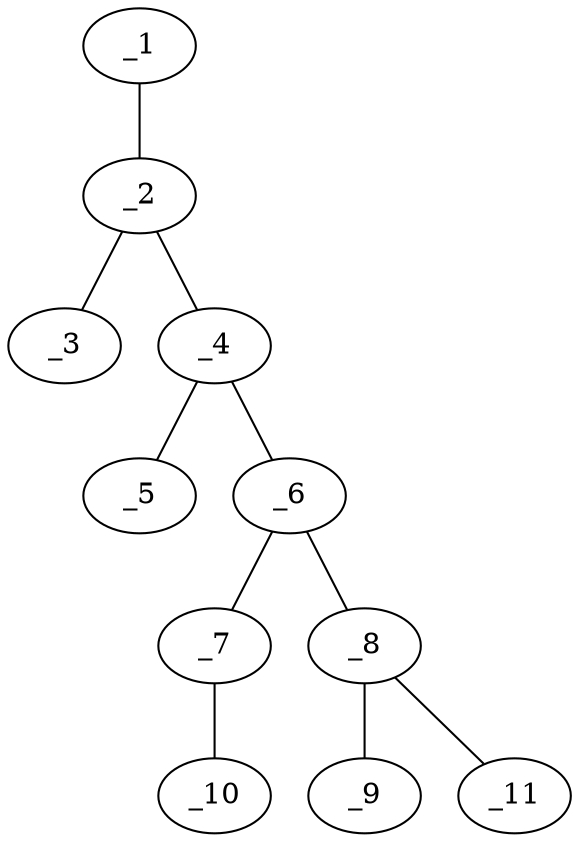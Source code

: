 graph molid665115 {
	_1	 [charge=0,
		chem=7,
		symbol="Cl ",
		x="6.3301",
		y="0.5"];
	_2	 [charge=0,
		chem=1,
		symbol="C  ",
		x="5.4641",
		y=0];
	_1 -- _2	 [valence=1];
	_3	 [charge=0,
		chem=7,
		symbol="Cl ",
		x="5.4641",
		y="-1"];
	_2 -- _3	 [valence=1];
	_4	 [charge=0,
		chem=1,
		symbol="C  ",
		x="4.5981",
		y="0.5"];
	_2 -- _4	 [valence=2];
	_5	 [charge=0,
		chem=7,
		symbol="Cl ",
		x="4.5981",
		y="1.5"];
	_4 -- _5	 [valence=1];
	_6	 [charge=0,
		chem=1,
		symbol="C  ",
		x="3.7321",
		y=0];
	_4 -- _6	 [valence=1];
	_7	 [charge=0,
		chem=4,
		symbol="N  ",
		x="3.7321",
		y="-1"];
	_6 -- _7	 [valence=2];
	_8	 [charge=0,
		chem=1,
		symbol="C  ",
		x="2.866",
		y="0.5"];
	_6 -- _8	 [valence=1];
	_10	 [charge=0,
		chem=2,
		symbol="O  ",
		x="2.866",
		y="-1.5"];
	_7 -- _10	 [valence=1];
	_9	 [charge=0,
		chem=7,
		symbol="Cl ",
		x=2,
		y=0];
	_8 -- _9	 [valence=1];
	_11	 [charge=0,
		chem=7,
		symbol="Cl ",
		x="2.866",
		y="1.5"];
	_8 -- _11	 [valence=1];
}
